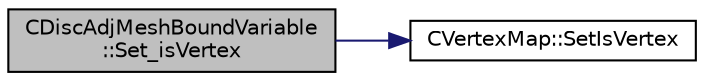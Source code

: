 digraph "CDiscAdjMeshBoundVariable::Set_isVertex"
{
 // LATEX_PDF_SIZE
  edge [fontname="Helvetica",fontsize="10",labelfontname="Helvetica",labelfontsize="10"];
  node [fontname="Helvetica",fontsize="10",shape=record];
  rankdir="LR";
  Node1 [label="CDiscAdjMeshBoundVariable\l::Set_isVertex",height=0.2,width=0.4,color="black", fillcolor="grey75", style="filled", fontcolor="black",tooltip="Set whether a node is on the boundary."];
  Node1 -> Node2 [color="midnightblue",fontsize="10",style="solid",fontname="Helvetica"];
  Node2 [label="CVertexMap::SetIsVertex",height=0.2,width=0.4,color="black", fillcolor="white", style="filled",URL="$classCVertexMap.html#a8bdb008951837b3c0db763ec36828f69",tooltip="Set the vertex status of a point."];
}

